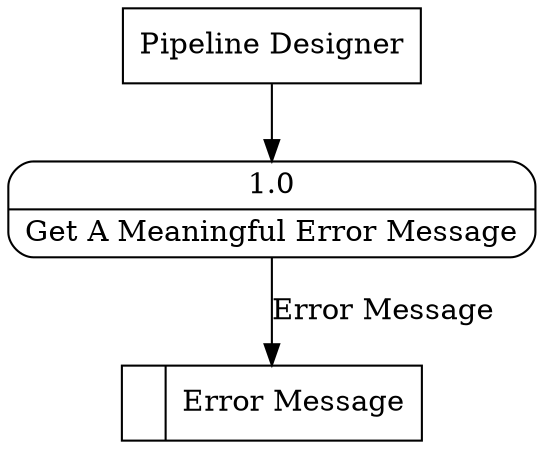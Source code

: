 digraph dfd2{ 
node[shape=record]
200 [label="<f0>  |<f1> Error Message " ];
201 [label="Pipeline Designer" shape=box];
202 [label="{<f0> 1.0|<f1> Get A Meaningful Error Message }" shape=Mrecord];
201 -> 202
202 -> 200 [label="Error Message"]
}